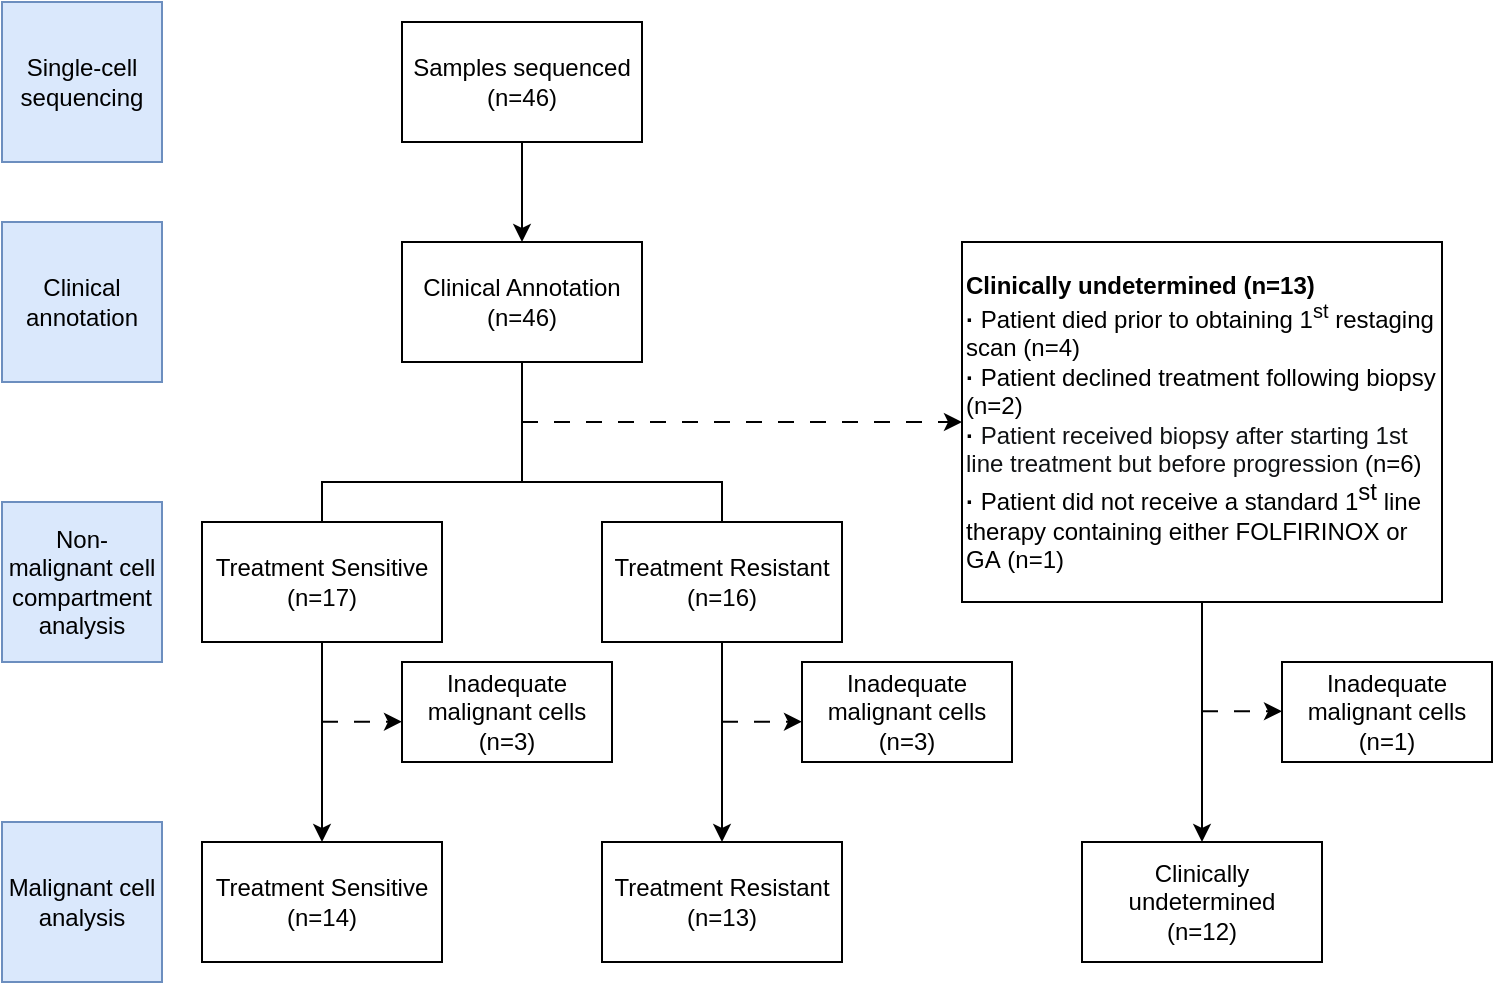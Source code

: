 <mxfile version="26.2.12">
  <diagram name="第 1 页" id="KwGxmZMtyN8JoYDkULUY">
    <mxGraphModel dx="954" dy="669" grid="1" gridSize="10" guides="1" tooltips="1" connect="1" arrows="1" fold="1" page="1" pageScale="1" pageWidth="827" pageHeight="1169" math="0" shadow="0">
      <root>
        <mxCell id="0" />
        <mxCell id="1" parent="0" />
        <mxCell id="eWs5n6P5kUTmqG-R48iR-10" style="edgeStyle=orthogonalEdgeStyle;rounded=0;orthogonalLoop=1;jettySize=auto;html=1;exitX=0.5;exitY=1;exitDx=0;exitDy=0;entryX=0.5;entryY=0;entryDx=0;entryDy=0;" edge="1" parent="1" source="eWs5n6P5kUTmqG-R48iR-1" target="eWs5n6P5kUTmqG-R48iR-3">
          <mxGeometry relative="1" as="geometry" />
        </mxCell>
        <mxCell id="eWs5n6P5kUTmqG-R48iR-1" value="Samples sequenced&lt;div&gt;(n=46)&lt;/div&gt;" style="rounded=0;whiteSpace=wrap;html=1;" vertex="1" parent="1">
          <mxGeometry x="260" y="70" width="120" height="60" as="geometry" />
        </mxCell>
        <mxCell id="eWs5n6P5kUTmqG-R48iR-8" style="edgeStyle=orthogonalEdgeStyle;rounded=0;orthogonalLoop=1;jettySize=auto;html=1;exitX=0.5;exitY=1;exitDx=0;exitDy=0;" edge="1" parent="1" source="eWs5n6P5kUTmqG-R48iR-3" target="eWs5n6P5kUTmqG-R48iR-4">
          <mxGeometry relative="1" as="geometry">
            <Array as="points">
              <mxPoint x="320" y="300" />
              <mxPoint x="220" y="300" />
            </Array>
          </mxGeometry>
        </mxCell>
        <mxCell id="eWs5n6P5kUTmqG-R48iR-29" style="edgeStyle=orthogonalEdgeStyle;rounded=0;orthogonalLoop=1;jettySize=auto;html=1;exitX=0.5;exitY=1;exitDx=0;exitDy=0;" edge="1" parent="1" source="eWs5n6P5kUTmqG-R48iR-3">
          <mxGeometry relative="1" as="geometry">
            <mxPoint x="420" y="350" as="targetPoint" />
            <Array as="points">
              <mxPoint x="320" y="300" />
              <mxPoint x="420" y="300" />
            </Array>
          </mxGeometry>
        </mxCell>
        <mxCell id="eWs5n6P5kUTmqG-R48iR-3" value="Clinical Annotation&lt;div&gt;(n=46)&lt;/div&gt;" style="rounded=0;whiteSpace=wrap;html=1;" vertex="1" parent="1">
          <mxGeometry x="260" y="180" width="120" height="60" as="geometry" />
        </mxCell>
        <mxCell id="eWs5n6P5kUTmqG-R48iR-4" value="Treatment Sensitive&lt;div&gt;(n=14)&lt;/div&gt;" style="rounded=0;whiteSpace=wrap;html=1;" vertex="1" parent="1">
          <mxGeometry x="160" y="480" width="120" height="60" as="geometry" />
        </mxCell>
        <mxCell id="eWs5n6P5kUTmqG-R48iR-5" value="Treatment Resistant&lt;div&gt;(n=13)&lt;/div&gt;" style="rounded=0;whiteSpace=wrap;html=1;" vertex="1" parent="1">
          <mxGeometry x="360" y="480" width="120" height="60" as="geometry" />
        </mxCell>
        <mxCell id="eWs5n6P5kUTmqG-R48iR-17" value="Single-cell sequencing" style="rounded=0;whiteSpace=wrap;html=1;fillColor=#dae8fc;strokeColor=#6c8ebf;" vertex="1" parent="1">
          <mxGeometry x="60" y="60" width="80" height="80" as="geometry" />
        </mxCell>
        <mxCell id="eWs5n6P5kUTmqG-R48iR-18" value="Clinical annotation" style="rounded=0;whiteSpace=wrap;html=1;fillColor=#dae8fc;strokeColor=#6c8ebf;" vertex="1" parent="1">
          <mxGeometry x="60" y="170" width="80" height="80" as="geometry" />
        </mxCell>
        <mxCell id="eWs5n6P5kUTmqG-R48iR-20" value="Non-malignant cell compartment analysis" style="rounded=0;whiteSpace=wrap;html=1;fillColor=#dae8fc;strokeColor=#6c8ebf;" vertex="1" parent="1">
          <mxGeometry x="60" y="310" width="80" height="80" as="geometry" />
        </mxCell>
        <mxCell id="eWs5n6P5kUTmqG-R48iR-21" value="Malignant cell analysis" style="rounded=0;whiteSpace=wrap;html=1;fillColor=#dae8fc;strokeColor=#6c8ebf;" vertex="1" parent="1">
          <mxGeometry x="60" y="470" width="80" height="80" as="geometry" />
        </mxCell>
        <mxCell id="eWs5n6P5kUTmqG-R48iR-22" value="Inadequate malignant cells&lt;div&gt;(n=3)&lt;/div&gt;" style="rounded=0;whiteSpace=wrap;html=1;" vertex="1" parent="1">
          <mxGeometry x="260" y="390" width="105" height="50" as="geometry" />
        </mxCell>
        <mxCell id="eWs5n6P5kUTmqG-R48iR-23" value="Treatment Sensitive&lt;div&gt;(n=17)&lt;/div&gt;" style="rounded=0;whiteSpace=wrap;html=1;" vertex="1" parent="1">
          <mxGeometry x="160" y="320" width="120" height="60" as="geometry" />
        </mxCell>
        <mxCell id="eWs5n6P5kUTmqG-R48iR-26" value="Clinically undetermined&lt;div&gt;(n=12)&lt;/div&gt;" style="rounded=0;whiteSpace=wrap;html=1;" vertex="1" parent="1">
          <mxGeometry x="600" y="480" width="120" height="60" as="geometry" />
        </mxCell>
        <mxCell id="eWs5n6P5kUTmqG-R48iR-31" style="edgeStyle=orthogonalEdgeStyle;rounded=0;orthogonalLoop=1;jettySize=auto;html=1;exitX=0.5;exitY=1;exitDx=0;exitDy=0;" edge="1" parent="1" source="eWs5n6P5kUTmqG-R48iR-24" target="eWs5n6P5kUTmqG-R48iR-5">
          <mxGeometry relative="1" as="geometry" />
        </mxCell>
        <mxCell id="eWs5n6P5kUTmqG-R48iR-24" value="Treatment Resistant&lt;div&gt;(n=16)&lt;/div&gt;" style="rounded=0;whiteSpace=wrap;html=1;" vertex="1" parent="1">
          <mxGeometry x="360" y="320" width="120" height="60" as="geometry" />
        </mxCell>
        <mxCell id="eWs5n6P5kUTmqG-R48iR-30" value="Inadequate malignant cells&lt;div&gt;(n=3)&lt;/div&gt;" style="rounded=0;whiteSpace=wrap;html=1;" vertex="1" parent="1">
          <mxGeometry x="460" y="390" width="105" height="50" as="geometry" />
        </mxCell>
        <mxCell id="eWs5n6P5kUTmqG-R48iR-32" value="" style="endArrow=classic;html=1;rounded=0;dashed=1;dashPattern=8 8;entryX=0.003;entryY=0.403;entryDx=0;entryDy=0;entryPerimeter=0;" edge="1" parent="1">
          <mxGeometry width="50" height="50" relative="1" as="geometry">
            <mxPoint x="420" y="419.85" as="sourcePoint" />
            <mxPoint x="460" y="419.85" as="targetPoint" />
          </mxGeometry>
        </mxCell>
        <mxCell id="eWs5n6P5kUTmqG-R48iR-33" value="" style="endArrow=classic;html=1;rounded=0;dashed=1;dashPattern=8 8;entryX=0.003;entryY=0.403;entryDx=0;entryDy=0;entryPerimeter=0;" edge="1" parent="1">
          <mxGeometry width="50" height="50" relative="1" as="geometry">
            <mxPoint x="220" y="419.85" as="sourcePoint" />
            <mxPoint x="260" y="419.85" as="targetPoint" />
          </mxGeometry>
        </mxCell>
        <mxCell id="eWs5n6P5kUTmqG-R48iR-34" style="edgeStyle=orthogonalEdgeStyle;rounded=0;orthogonalLoop=1;jettySize=auto;html=1;exitX=0.5;exitY=1;exitDx=0;exitDy=0;entryX=0.5;entryY=0;entryDx=0;entryDy=0;" edge="1" parent="1" source="eWs5n6P5kUTmqG-R48iR-14" target="eWs5n6P5kUTmqG-R48iR-26">
          <mxGeometry relative="1" as="geometry">
            <mxPoint x="659.68" y="200" as="sourcePoint" />
            <mxPoint x="659.68" y="340" as="targetPoint" />
          </mxGeometry>
        </mxCell>
        <mxCell id="eWs5n6P5kUTmqG-R48iR-35" value="Inadequate malignant cells&lt;div&gt;(n=1)&lt;/div&gt;" style="rounded=0;whiteSpace=wrap;html=1;" vertex="1" parent="1">
          <mxGeometry x="700" y="390" width="105" height="50" as="geometry" />
        </mxCell>
        <mxCell id="eWs5n6P5kUTmqG-R48iR-36" value="" style="endArrow=classic;html=1;rounded=0;dashed=1;dashPattern=8 8;entryX=0.003;entryY=0.403;entryDx=0;entryDy=0;entryPerimeter=0;" edge="1" parent="1">
          <mxGeometry width="50" height="50" relative="1" as="geometry">
            <mxPoint x="660" y="414.68" as="sourcePoint" />
            <mxPoint x="700" y="414.68" as="targetPoint" />
          </mxGeometry>
        </mxCell>
        <mxCell id="eWs5n6P5kUTmqG-R48iR-37" value="" style="endArrow=classic;html=1;rounded=0;dashed=1;dashPattern=8 8;entryX=0;entryY=0.5;entryDx=0;entryDy=0;" edge="1" parent="1" target="eWs5n6P5kUTmqG-R48iR-14">
          <mxGeometry width="50" height="50" relative="1" as="geometry">
            <mxPoint x="320" y="270.0" as="sourcePoint" />
            <mxPoint x="550" y="270" as="targetPoint" />
          </mxGeometry>
        </mxCell>
        <mxCell id="eWs5n6P5kUTmqG-R48iR-38" value="" style="edgeStyle=orthogonalEdgeStyle;rounded=0;orthogonalLoop=1;jettySize=auto;html=1;exitX=0.5;exitY=1;exitDx=0;exitDy=0;entryX=0.5;entryY=0;entryDx=0;entryDy=0;" edge="1" parent="1" target="eWs5n6P5kUTmqG-R48iR-14">
          <mxGeometry relative="1" as="geometry">
            <mxPoint x="659.68" y="230" as="sourcePoint" />
            <mxPoint x="660" y="550" as="targetPoint" />
          </mxGeometry>
        </mxCell>
        <mxCell id="eWs5n6P5kUTmqG-R48iR-14" value="&lt;div style=&quot;&quot;&gt;&lt;b&gt;Clinically undetermined (n=13)&lt;/b&gt;&lt;/div&gt;&lt;div style=&quot;&quot;&gt;&lt;font face=&quot;Helvetica&quot;&gt;&lt;span style=&quot;background-color: transparent; color: light-dark(rgb(0, 0, 0), rgb(255, 255, 255));&quot;&gt;&lt;b style=&quot;&quot;&gt;· &lt;/b&gt;Patient died prior to obtaining 1&lt;sup&gt;st&lt;/sup&gt; restaging&lt;/span&gt;&lt;/font&gt;&lt;/div&gt;&lt;div style=&quot;&quot;&gt;&lt;font face=&quot;Helvetica&quot;&gt;&lt;span style=&quot;background-color: transparent; color: light-dark(rgb(0, 0, 0), rgb(255, 255, 255));&quot;&gt;scan (n=4)&lt;/span&gt;&lt;br&gt;&lt;b style=&quot;&quot;&gt;· &lt;/b&gt;Patient d&lt;span style=&quot;background-color: transparent; color: light-dark(rgb(0, 0, 0), rgb(255, 255, 255));&quot;&gt;eclined treatment following biopsy (n=2)&lt;/span&gt;&lt;br&gt;&lt;b style=&quot;&quot;&gt;·&amp;nbsp;&lt;/b&gt;&lt;span style=&quot;caret-color: rgb(251, 74, 62); color: rgb(16, 18, 20); white-space-collapse: preserve; background-color: rgb(255, 255, 255);&quot;&gt;Patient received biopsy after starting 1st line treatment but before progression &lt;/span&gt;&lt;span style=&quot;background-color: transparent; color: light-dark(rgb(0, 0, 0), rgb(255, 255, 255));&quot;&gt;(n=6)&lt;/span&gt;&lt;br&gt;&lt;b style=&quot;&quot;&gt;·&amp;nbsp;&lt;/b&gt;Patient did not receive a standard 1&lt;span style=&quot;vertical-align: super;&quot;&gt;st&lt;/span&gt; line&lt;br&gt;therapy containing either FOLFIRINOX or GA&amp;nbsp;&lt;span style=&quot;background-color: transparent; color: light-dark(rgb(0, 0, 0), rgb(255, 255, 255));&quot;&gt;(n=1)&lt;/span&gt;&lt;/font&gt;&lt;/div&gt;" style="rounded=0;whiteSpace=wrap;html=1;align=left;" vertex="1" parent="1">
          <mxGeometry x="540" y="180" width="240" height="180" as="geometry" />
        </mxCell>
      </root>
    </mxGraphModel>
  </diagram>
</mxfile>
